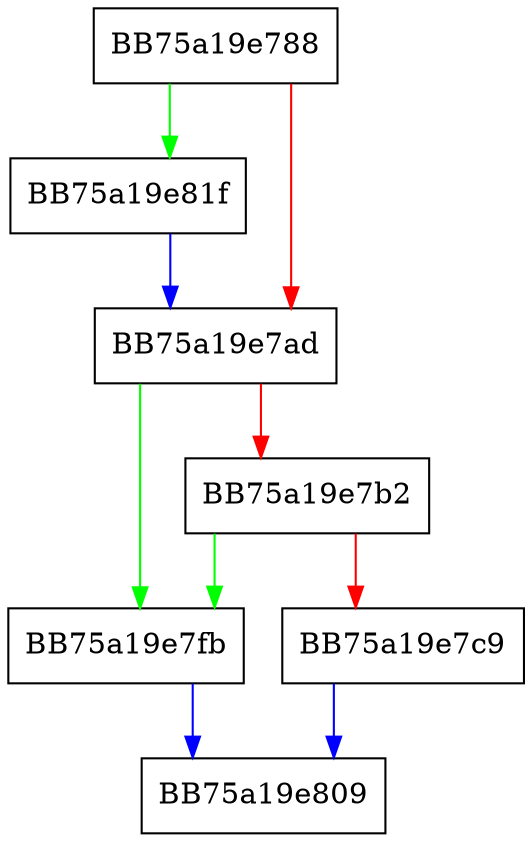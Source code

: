 digraph merge_L {
  node [shape="box"];
  graph [splines=ortho];
  BB75a19e788 -> BB75a19e81f [color="green"];
  BB75a19e788 -> BB75a19e7ad [color="red"];
  BB75a19e7ad -> BB75a19e7fb [color="green"];
  BB75a19e7ad -> BB75a19e7b2 [color="red"];
  BB75a19e7b2 -> BB75a19e7fb [color="green"];
  BB75a19e7b2 -> BB75a19e7c9 [color="red"];
  BB75a19e7c9 -> BB75a19e809 [color="blue"];
  BB75a19e7fb -> BB75a19e809 [color="blue"];
  BB75a19e81f -> BB75a19e7ad [color="blue"];
}